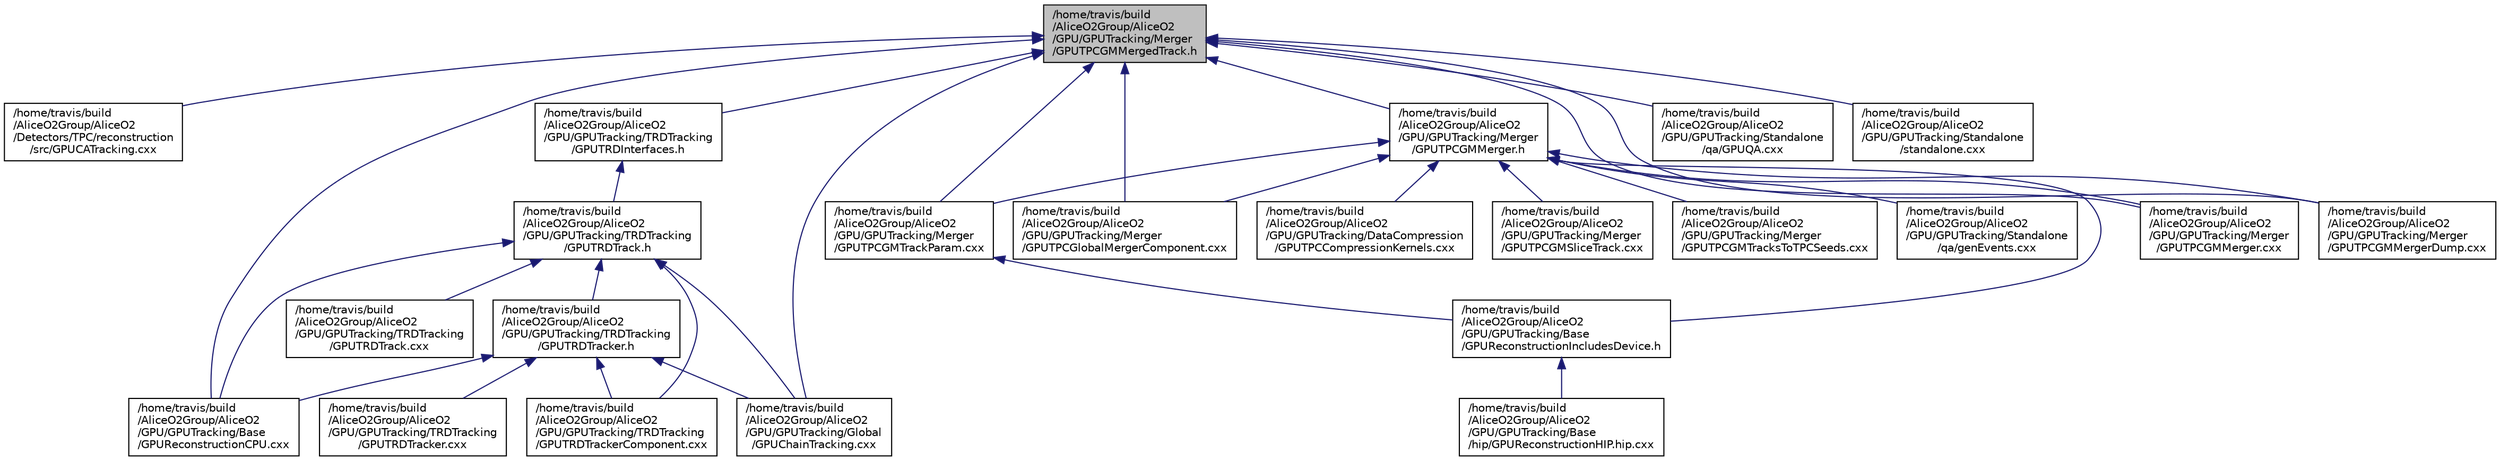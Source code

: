 digraph "/home/travis/build/AliceO2Group/AliceO2/GPU/GPUTracking/Merger/GPUTPCGMMergedTrack.h"
{
 // INTERACTIVE_SVG=YES
  bgcolor="transparent";
  edge [fontname="Helvetica",fontsize="10",labelfontname="Helvetica",labelfontsize="10"];
  node [fontname="Helvetica",fontsize="10",shape=record];
  Node18 [label="/home/travis/build\l/AliceO2Group/AliceO2\l/GPU/GPUTracking/Merger\l/GPUTPCGMMergedTrack.h",height=0.2,width=0.4,color="black", fillcolor="grey75", style="filled", fontcolor="black"];
  Node18 -> Node19 [dir="back",color="midnightblue",fontsize="10",style="solid",fontname="Helvetica"];
  Node19 [label="/home/travis/build\l/AliceO2Group/AliceO2\l/Detectors/TPC/reconstruction\l/src/GPUCATracking.cxx",height=0.2,width=0.4,color="black",URL="$d4/d2e/GPUCATracking_8cxx.html"];
  Node18 -> Node20 [dir="back",color="midnightblue",fontsize="10",style="solid",fontname="Helvetica"];
  Node20 [label="/home/travis/build\l/AliceO2Group/AliceO2\l/GPU/GPUTracking/Base\l/GPUReconstructionCPU.cxx",height=0.2,width=0.4,color="black",URL="$da/df6/GPUReconstructionCPU_8cxx.html"];
  Node18 -> Node21 [dir="back",color="midnightblue",fontsize="10",style="solid",fontname="Helvetica"];
  Node21 [label="/home/travis/build\l/AliceO2Group/AliceO2\l/GPU/GPUTracking/Global\l/GPUChainTracking.cxx",height=0.2,width=0.4,color="black",URL="$d2/d58/GPUChainTracking_8cxx.html"];
  Node18 -> Node22 [dir="back",color="midnightblue",fontsize="10",style="solid",fontname="Helvetica"];
  Node22 [label="/home/travis/build\l/AliceO2Group/AliceO2\l/GPU/GPUTracking/Merger\l/GPUTPCGMMerger.h",height=0.2,width=0.4,color="black",URL="$d4/dcf/GPUTPCGMMerger_8h.html"];
  Node22 -> Node23 [dir="back",color="midnightblue",fontsize="10",style="solid",fontname="Helvetica"];
  Node23 [label="/home/travis/build\l/AliceO2Group/AliceO2\l/GPU/GPUTracking/Base\l/GPUReconstructionIncludesDevice.h",height=0.2,width=0.4,color="black",URL="$d0/d25/GPUReconstructionIncludesDevice_8h.html"];
  Node23 -> Node24 [dir="back",color="midnightblue",fontsize="10",style="solid",fontname="Helvetica"];
  Node24 [label="/home/travis/build\l/AliceO2Group/AliceO2\l/GPU/GPUTracking/Base\l/hip/GPUReconstructionHIP.hip.cxx",height=0.2,width=0.4,color="black",URL="$d3/d33/GPUReconstructionHIP_8hip_8cxx.html"];
  Node22 -> Node25 [dir="back",color="midnightblue",fontsize="10",style="solid",fontname="Helvetica"];
  Node25 [label="/home/travis/build\l/AliceO2Group/AliceO2\l/GPU/GPUTracking/DataCompression\l/GPUTPCCompressionKernels.cxx",height=0.2,width=0.4,color="black",URL="$d9/d57/GPUTPCCompressionKernels_8cxx.html"];
  Node22 -> Node26 [dir="back",color="midnightblue",fontsize="10",style="solid",fontname="Helvetica"];
  Node26 [label="/home/travis/build\l/AliceO2Group/AliceO2\l/GPU/GPUTracking/Merger\l/GPUTPCGlobalMergerComponent.cxx",height=0.2,width=0.4,color="black",URL="$df/d06/GPUTPCGlobalMergerComponent_8cxx.html"];
  Node22 -> Node27 [dir="back",color="midnightblue",fontsize="10",style="solid",fontname="Helvetica"];
  Node27 [label="/home/travis/build\l/AliceO2Group/AliceO2\l/GPU/GPUTracking/Merger\l/GPUTPCGMMerger.cxx",height=0.2,width=0.4,color="black",URL="$d0/dd4/GPUTPCGMMerger_8cxx.html"];
  Node22 -> Node28 [dir="back",color="midnightblue",fontsize="10",style="solid",fontname="Helvetica"];
  Node28 [label="/home/travis/build\l/AliceO2Group/AliceO2\l/GPU/GPUTracking/Merger\l/GPUTPCGMMergerDump.cxx",height=0.2,width=0.4,color="black",URL="$d0/d24/GPUTPCGMMergerDump_8cxx.html"];
  Node22 -> Node29 [dir="back",color="midnightblue",fontsize="10",style="solid",fontname="Helvetica"];
  Node29 [label="/home/travis/build\l/AliceO2Group/AliceO2\l/GPU/GPUTracking/Merger\l/GPUTPCGMSliceTrack.cxx",height=0.2,width=0.4,color="black",URL="$d5/d84/GPUTPCGMSliceTrack_8cxx.html"];
  Node22 -> Node30 [dir="back",color="midnightblue",fontsize="10",style="solid",fontname="Helvetica"];
  Node30 [label="/home/travis/build\l/AliceO2Group/AliceO2\l/GPU/GPUTracking/Merger\l/GPUTPCGMTrackParam.cxx",height=0.2,width=0.4,color="black",URL="$df/dad/GPUTPCGMTrackParam_8cxx.html"];
  Node30 -> Node23 [dir="back",color="midnightblue",fontsize="10",style="solid",fontname="Helvetica"];
  Node22 -> Node31 [dir="back",color="midnightblue",fontsize="10",style="solid",fontname="Helvetica"];
  Node31 [label="/home/travis/build\l/AliceO2Group/AliceO2\l/GPU/GPUTracking/Merger\l/GPUTPCGMTracksToTPCSeeds.cxx",height=0.2,width=0.4,color="black",URL="$d3/ddb/GPUTPCGMTracksToTPCSeeds_8cxx.html"];
  Node22 -> Node32 [dir="back",color="midnightblue",fontsize="10",style="solid",fontname="Helvetica"];
  Node32 [label="/home/travis/build\l/AliceO2Group/AliceO2\l/GPU/GPUTracking/Standalone\l/qa/genEvents.cxx",height=0.2,width=0.4,color="black",URL="$d7/d9f/genEvents_8cxx.html"];
  Node18 -> Node26 [dir="back",color="midnightblue",fontsize="10",style="solid",fontname="Helvetica"];
  Node18 -> Node27 [dir="back",color="midnightblue",fontsize="10",style="solid",fontname="Helvetica"];
  Node18 -> Node28 [dir="back",color="midnightblue",fontsize="10",style="solid",fontname="Helvetica"];
  Node18 -> Node30 [dir="back",color="midnightblue",fontsize="10",style="solid",fontname="Helvetica"];
  Node18 -> Node33 [dir="back",color="midnightblue",fontsize="10",style="solid",fontname="Helvetica"];
  Node33 [label="/home/travis/build\l/AliceO2Group/AliceO2\l/GPU/GPUTracking/Standalone\l/qa/GPUQA.cxx",height=0.2,width=0.4,color="black",URL="$de/ddc/GPUQA_8cxx.html"];
  Node18 -> Node34 [dir="back",color="midnightblue",fontsize="10",style="solid",fontname="Helvetica"];
  Node34 [label="/home/travis/build\l/AliceO2Group/AliceO2\l/GPU/GPUTracking/Standalone\l/standalone.cxx",height=0.2,width=0.4,color="black",URL="$dc/df9/standalone_8cxx.html"];
  Node18 -> Node35 [dir="back",color="midnightblue",fontsize="10",style="solid",fontname="Helvetica"];
  Node35 [label="/home/travis/build\l/AliceO2Group/AliceO2\l/GPU/GPUTracking/TRDTracking\l/GPUTRDInterfaces.h",height=0.2,width=0.4,color="black",URL="$df/d77/GPUTRDInterfaces_8h.html"];
  Node35 -> Node36 [dir="back",color="midnightblue",fontsize="10",style="solid",fontname="Helvetica"];
  Node36 [label="/home/travis/build\l/AliceO2Group/AliceO2\l/GPU/GPUTracking/TRDTracking\l/GPUTRDTrack.h",height=0.2,width=0.4,color="black",URL="$db/dca/GPUTRDTrack_8h.html"];
  Node36 -> Node20 [dir="back",color="midnightblue",fontsize="10",style="solid",fontname="Helvetica"];
  Node36 -> Node21 [dir="back",color="midnightblue",fontsize="10",style="solid",fontname="Helvetica"];
  Node36 -> Node37 [dir="back",color="midnightblue",fontsize="10",style="solid",fontname="Helvetica"];
  Node37 [label="/home/travis/build\l/AliceO2Group/AliceO2\l/GPU/GPUTracking/TRDTracking\l/GPUTRDTrack.cxx",height=0.2,width=0.4,color="black",URL="$d0/d7f/GPUTRDTrack_8cxx.html"];
  Node36 -> Node38 [dir="back",color="midnightblue",fontsize="10",style="solid",fontname="Helvetica"];
  Node38 [label="/home/travis/build\l/AliceO2Group/AliceO2\l/GPU/GPUTracking/TRDTracking\l/GPUTRDTracker.h",height=0.2,width=0.4,color="black",URL="$dd/d44/GPUTRDTracker_8h.html",tooltip="Online TRD tracker based on extrapolated TPC tracks. "];
  Node38 -> Node20 [dir="back",color="midnightblue",fontsize="10",style="solid",fontname="Helvetica"];
  Node38 -> Node21 [dir="back",color="midnightblue",fontsize="10",style="solid",fontname="Helvetica"];
  Node38 -> Node39 [dir="back",color="midnightblue",fontsize="10",style="solid",fontname="Helvetica"];
  Node39 [label="/home/travis/build\l/AliceO2Group/AliceO2\l/GPU/GPUTracking/TRDTracking\l/GPUTRDTracker.cxx",height=0.2,width=0.4,color="black",URL="$d9/d33/GPUTRDTracker_8cxx.html"];
  Node38 -> Node40 [dir="back",color="midnightblue",fontsize="10",style="solid",fontname="Helvetica"];
  Node40 [label="/home/travis/build\l/AliceO2Group/AliceO2\l/GPU/GPUTracking/TRDTracking\l/GPUTRDTrackerComponent.cxx",height=0.2,width=0.4,color="black",URL="$db/dd1/GPUTRDTrackerComponent_8cxx.html",tooltip="A TRD tracker processing component for the GPU. "];
  Node36 -> Node40 [dir="back",color="midnightblue",fontsize="10",style="solid",fontname="Helvetica"];
}
